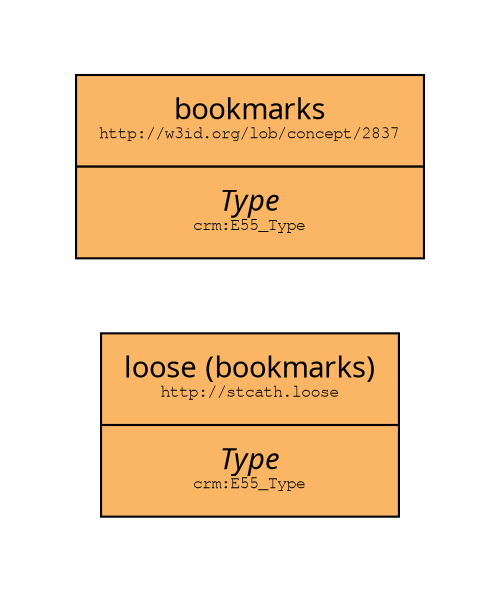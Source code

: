 // MS with loose bookmark
digraph {
	nodesep=0.5 pad=0.5 rankdir=LR ranksep=1 splines=line
	node [margin=0 penwidth=3.0 shape=none]
	httpstcathloose [label=<<TABLE BORDER="0" CELLBORDER="1" CELLSPACING="0">                    <TR><TD PORT="instance" CELLPADDING="10" bgcolor="#FAB565"><FONT FACE="Ubuntu">loose (bookmarks)</FONT><BR /><FONT FACE="FreeMono" POINT-SIZE="8">http://stcath.loose</FONT></TD></TR>                    <TR><TD PORT="class" CELLPADDING="10" bgcolor="#FAB565"><FONT FACE="Ubuntu"><I>Type</I></FONT><BR /><FONT FACE="FreeMono" POINT-SIZE="8">crm:E55_Type</FONT></TD></TR>                    </TABLE>>]
	httpw3idorglobconcept2837 [label=<<TABLE BORDER="0" CELLBORDER="1" CELLSPACING="0">                    <TR><TD PORT="instance" CELLPADDING="10" bgcolor="#FAB565"><FONT FACE="Ubuntu">bookmarks</FONT><BR /><FONT FACE="FreeMono" POINT-SIZE="8">http://w3id.org/lob/concept/2837</FONT></TD></TR>                    <TR><TD PORT="class" CELLPADDING="10" bgcolor="#FAB565"><FONT FACE="Ubuntu"><I>Type</I></FONT><BR /><FONT FACE="FreeMono" POINT-SIZE="8">crm:E55_Type</FONT></TD></TR>                    </TABLE>>]
}
